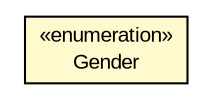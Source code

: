 #!/usr/local/bin/dot
#
# Class diagram 
# Generated by UMLGraph version R5_6-24-gf6e263 (http://www.umlgraph.org/)
#

digraph G {
	edge [fontname="arial",fontsize=10,labelfontname="arial",labelfontsize=10];
	node [fontname="arial",fontsize=10,shape=plaintext];
	nodesep=0.25;
	ranksep=0.5;
	// net.trajano.doxdb.sample.json.Horse.Gender
	c87 [label=<<table title="net.trajano.doxdb.sample.json.Horse.Gender" border="0" cellborder="1" cellspacing="0" cellpadding="2" port="p" bgcolor="lemonChiffon" href="./Horse.Gender.html">
		<tr><td><table border="0" cellspacing="0" cellpadding="1">
<tr><td align="center" balign="center"> &#171;enumeration&#187; </td></tr>
<tr><td align="center" balign="center"> Gender </td></tr>
		</table></td></tr>
		</table>>, URL="./Horse.Gender.html", fontname="arial", fontcolor="black", fontsize=10.0];
}


